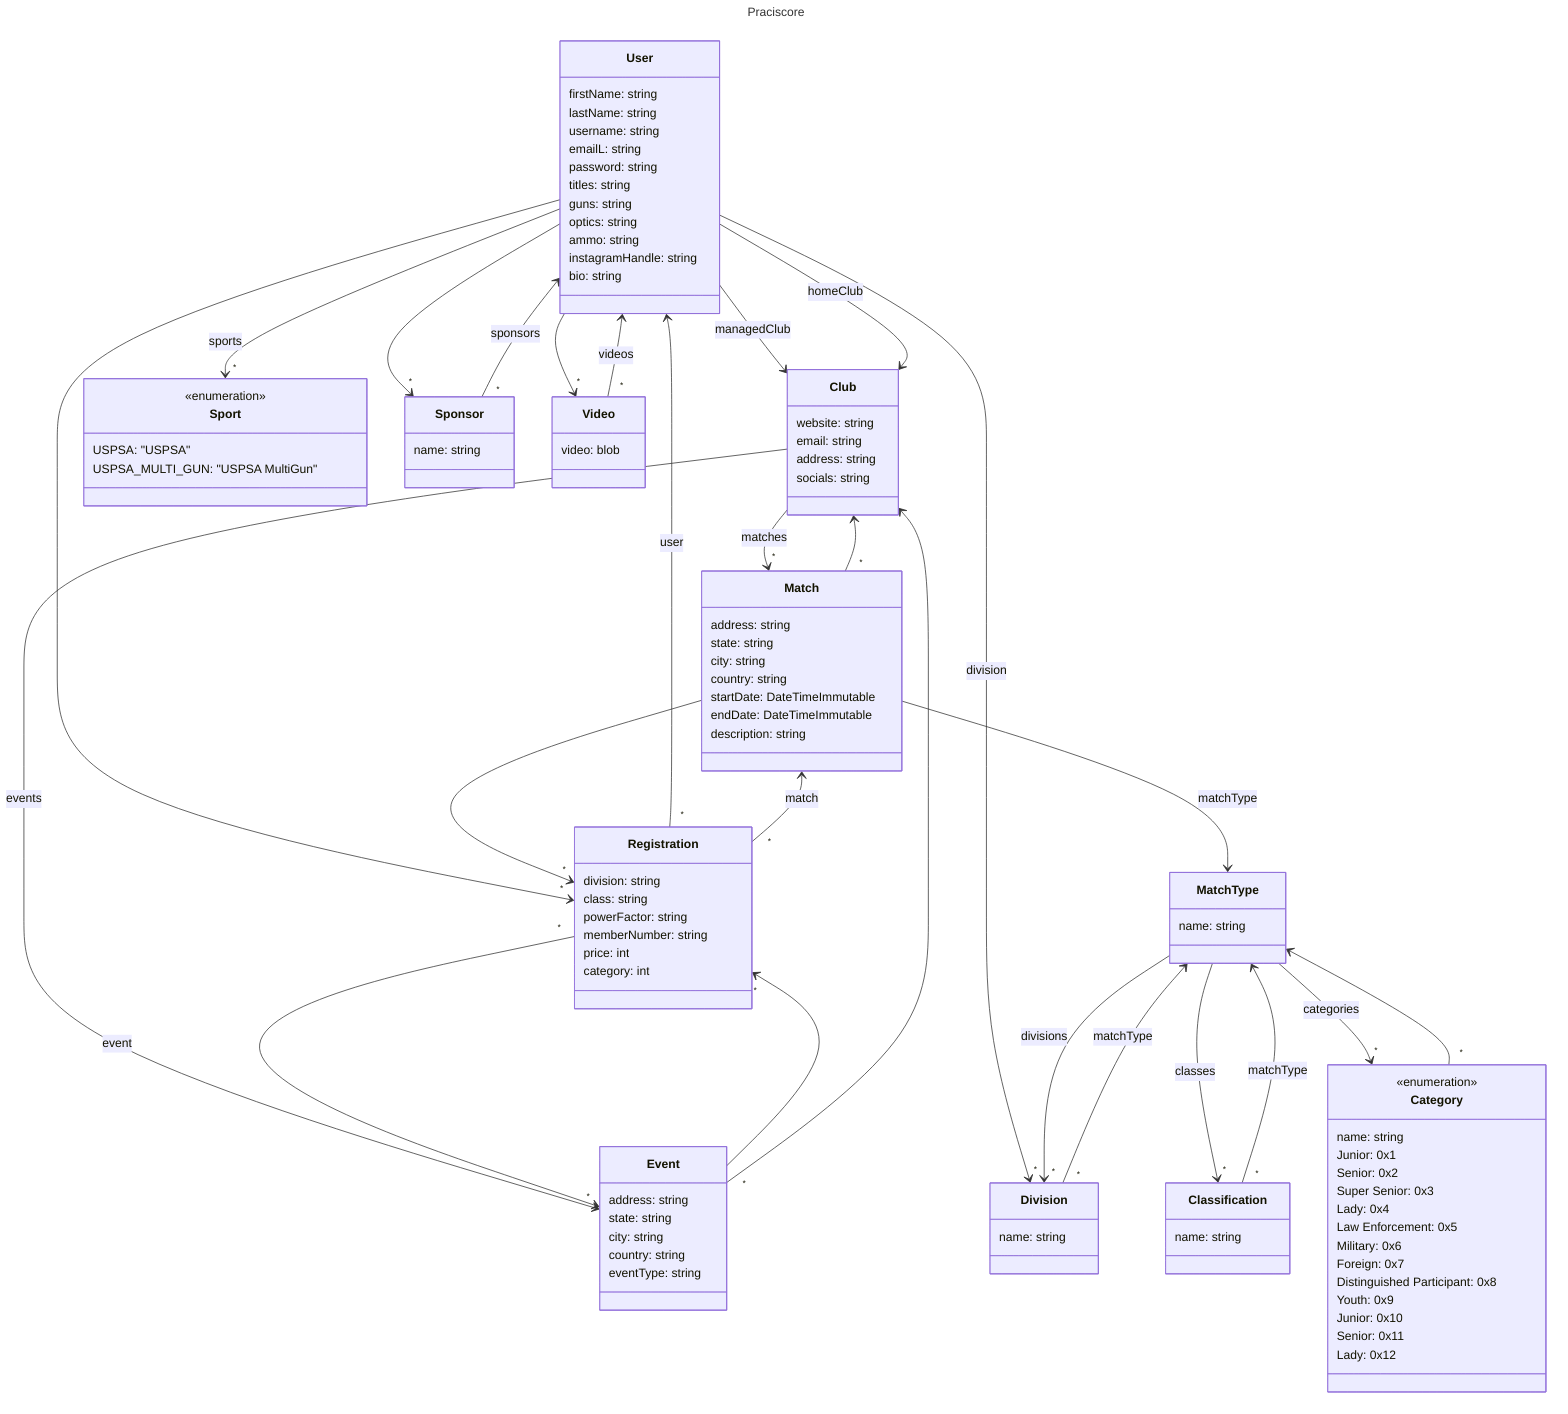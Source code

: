 ---
title: Praciscore
---
classDiagram
    User --> Club: managedClub
    User --> Club: homeClub
    User --> "*" Sport: sports
    User --> "*" Division: division
    User --> "*" Sponsor
    User --> "*" Video
    User --> "*" Registration
    class User {
        firstName: string
        lastName: string
        username: string
        emailL: string
        password: string
        titles: string
        guns: string
        optics: string
        ammo: string
        instagramHandle: string
        bio: string
    }
    Club --> "*" Match: matches
    Club --> "*" Event: events
    class Club {
        website: string
        email: string
        address: string
        socials: string
    }
    Match --> "*" Registration
    Match --> MatchType: matchType
    Match "*" --> Club
    class Match {
        address: string
        state: string
        city: string
        country: string
        startDate: DateTimeImmutable
        endDate: DateTimeImmutable
        description: string
    }
    Registration "*" --> User: user
    Registration "*" --> Event: event
    Registration "*" --> Match: match
    class Registration {
        division: string
        class: string
        powerFactor: string
        memberNumber: string
        price: int
        category: int
    }

    Event --> "*" Registration
    Event "*" --> Club
    class Event {
        address: string
        state: string
        city: string
        country: string
        eventType: string
    }

    MatchType --> "*" Division: divisions
    MatchType --> "*" Classification: classes
    MatchType --> "*" Category: categories
    class MatchType {
        name: string
    }
    Division "*" --> MatchType: matchType
    class Division {
        name: string
    }
    Classification "*" --> MatchType: matchType
    class Classification {
        name: string
    }
    Category "*" --> MatchType
    class Category {
        name: string
    }


    Sponsor "*" --> User: sponsors
    class Sponsor {
        name: string
    }

    class Sport {
        <<enumeration>>
        USPSA: "USPSA"
        USPSA_MULTI_GUN: "USPSA MultiGun"
    }

    class Category {
        <<enumeration>>
        Junior: 0x1
        Senior: 0x2
        Super Senior: 0x3
        Lady: 0x4
        Law Enforcement: 0x5
        Military: 0x6
        Foreign: 0x7
        Distinguished Participant: 0x8
        Youth: 0x9
        Junior: 0x10
        Senior: 0x11
        Lady: 0x12
    }

    Video "*" --> User: videos
    class Video {
        video: blob
    }